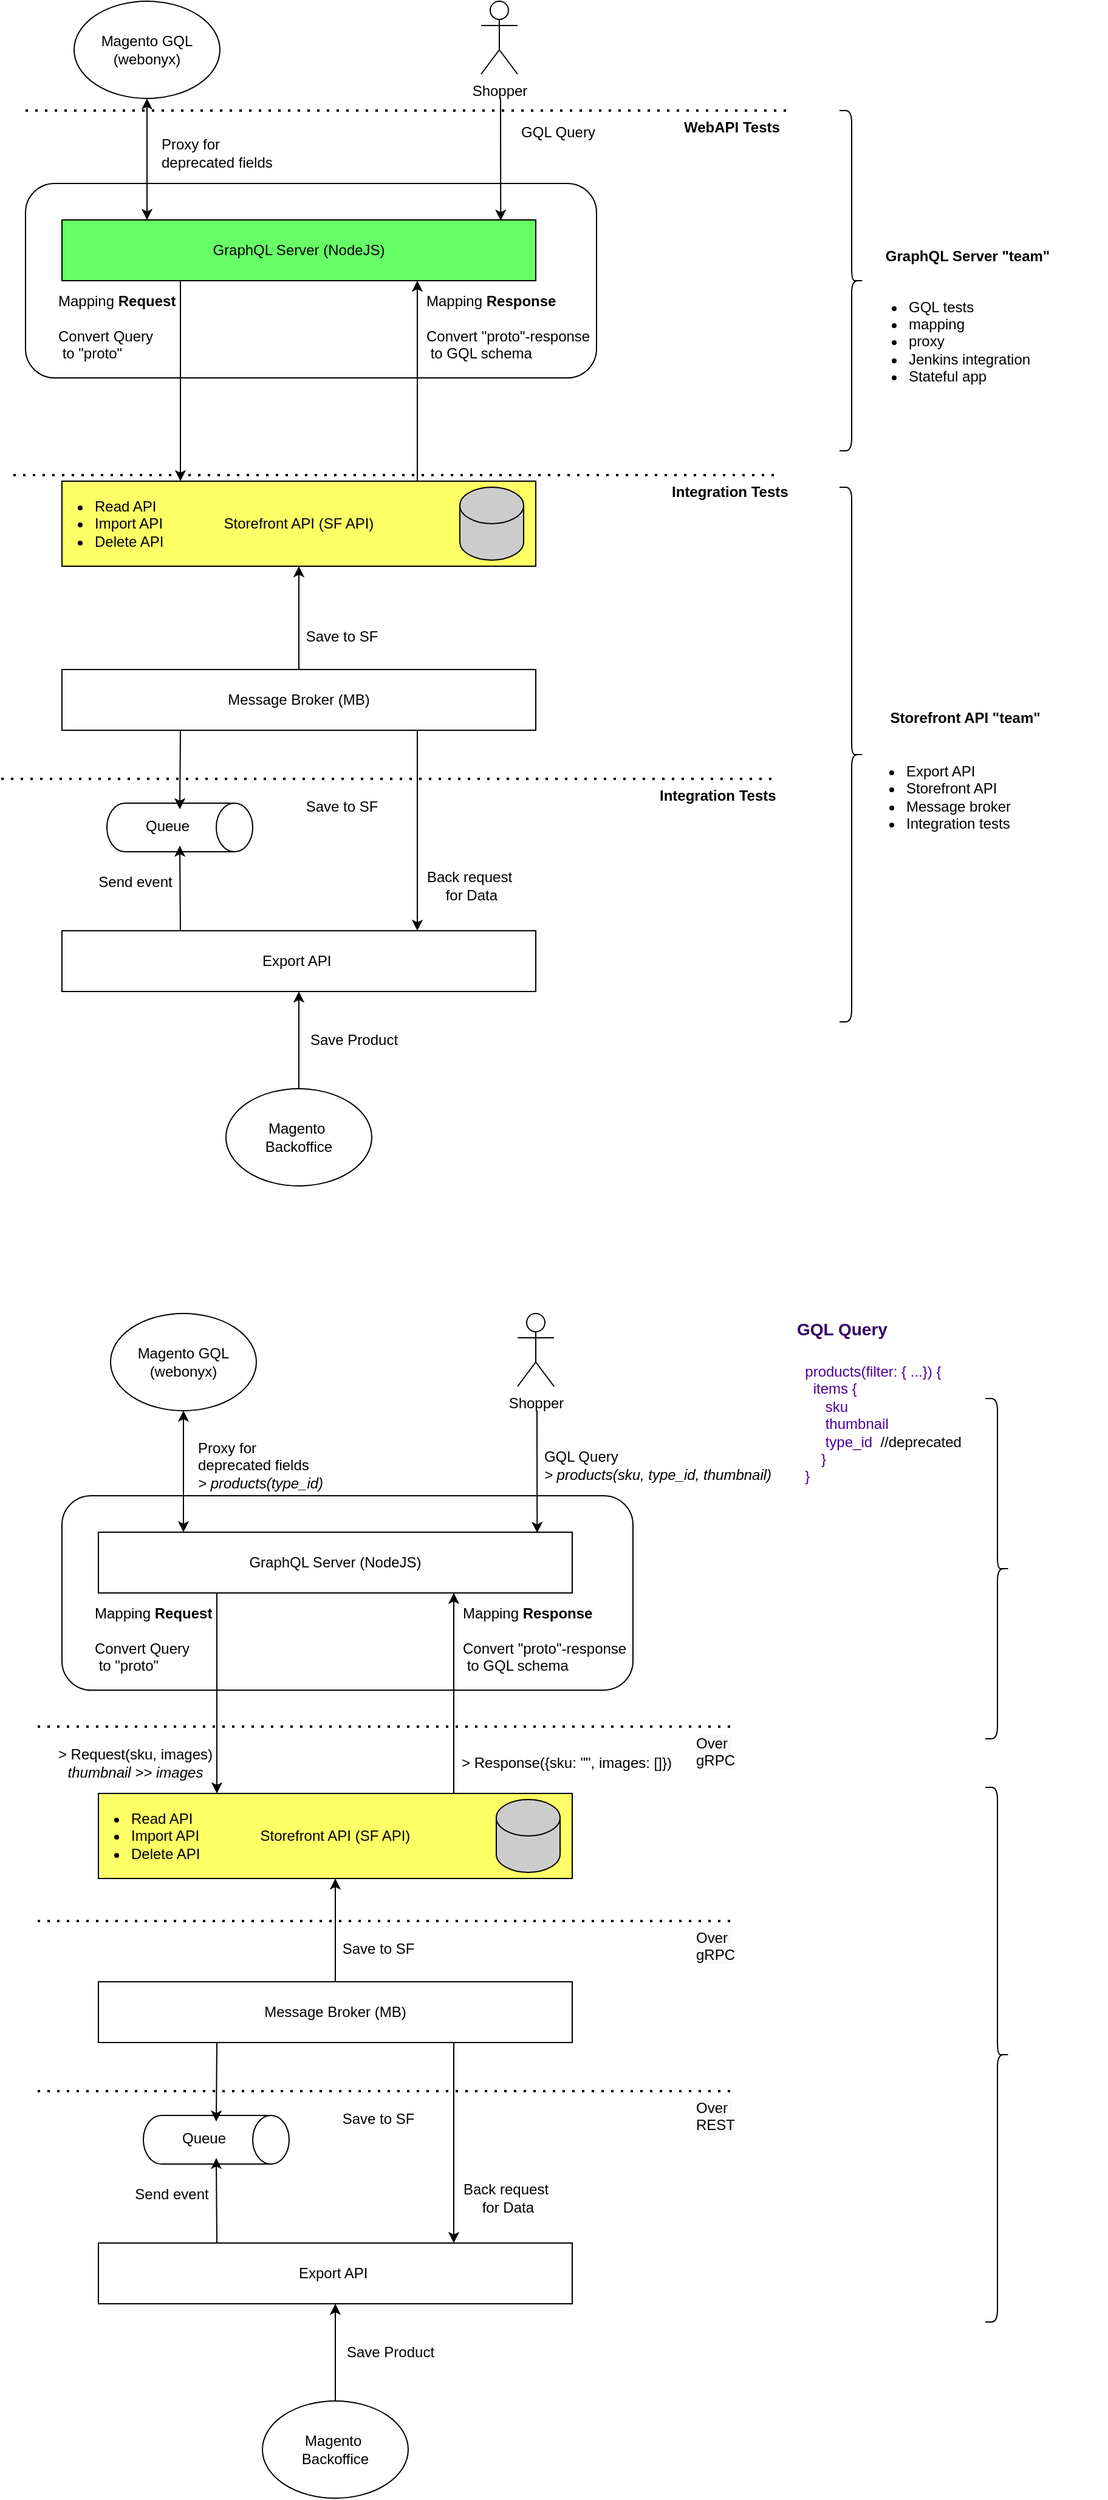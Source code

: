 <mxfile version="13.6.2" type="github">
  <diagram id="z_3OlUZgvgA4r3jRaCpC" name="Page-1">
    <mxGraphModel dx="3702" dy="2530" grid="1" gridSize="10" guides="1" tooltips="1" connect="1" arrows="1" fold="1" page="1" pageScale="1" pageWidth="850" pageHeight="1100" math="0" shadow="0">
      <root>
        <mxCell id="0" />
        <mxCell id="1" parent="0" />
        <mxCell id="u7dwvrxe1WehzBrC3Dti-39" value="" style="rounded=1;whiteSpace=wrap;html=1;" parent="1" vertex="1">
          <mxGeometry x="50" y="160" width="470" height="160" as="geometry" />
        </mxCell>
        <mxCell id="u7dwvrxe1WehzBrC3Dti-1" value="Export API&amp;nbsp;" style="rounded=0;whiteSpace=wrap;html=1;" parent="1" vertex="1">
          <mxGeometry x="80" y="775" width="390" height="50" as="geometry" />
        </mxCell>
        <mxCell id="u7dwvrxe1WehzBrC3Dti-2" value="Message Broker (MB)" style="rounded=0;whiteSpace=wrap;html=1;" parent="1" vertex="1">
          <mxGeometry x="80" y="560" width="390" height="50" as="geometry" />
        </mxCell>
        <mxCell id="u7dwvrxe1WehzBrC3Dti-3" value="Storefront API (SF API)" style="rounded=0;whiteSpace=wrap;html=1;fillColor=#FFFF66;" parent="1" vertex="1">
          <mxGeometry x="80" y="405" width="390" height="70" as="geometry" />
        </mxCell>
        <mxCell id="u7dwvrxe1WehzBrC3Dti-4" value="GraphQL Server (NodeJS)" style="rounded=0;whiteSpace=wrap;html=1;" parent="1" vertex="1">
          <mxGeometry x="80" y="190" width="390" height="50" as="geometry" />
        </mxCell>
        <mxCell id="u7dwvrxe1WehzBrC3Dti-15" value="" style="endArrow=classic;html=1;exitX=0.25;exitY=1;exitDx=0;exitDy=0;entryX=0.25;entryY=0;entryDx=0;entryDy=0;" parent="1" source="u7dwvrxe1WehzBrC3Dti-4" target="u7dwvrxe1WehzBrC3Dti-3" edge="1">
          <mxGeometry width="50" height="50" relative="1" as="geometry">
            <mxPoint x="190" y="370" as="sourcePoint" />
            <mxPoint x="240" y="320" as="targetPoint" />
          </mxGeometry>
        </mxCell>
        <mxCell id="u7dwvrxe1WehzBrC3Dti-16" value="" style="endArrow=classic;html=1;exitX=0.75;exitY=0;exitDx=0;exitDy=0;entryX=0.75;entryY=1;entryDx=0;entryDy=0;" parent="1" source="u7dwvrxe1WehzBrC3Dti-3" target="u7dwvrxe1WehzBrC3Dti-4" edge="1">
          <mxGeometry width="50" height="50" relative="1" as="geometry">
            <mxPoint x="187.5" y="250" as="sourcePoint" />
            <mxPoint x="187.5" y="330" as="targetPoint" />
          </mxGeometry>
        </mxCell>
        <mxCell id="u7dwvrxe1WehzBrC3Dti-17" value="Mapping &lt;b&gt;Request&lt;br&gt;&lt;/b&gt;&lt;br&gt;Convert Query&lt;br&gt;&amp;nbsp;to &quot;proto&quot;&amp;nbsp;" style="text;html=1;align=left;verticalAlign=middle;resizable=0;points=[];autosize=1;" parent="1" vertex="1">
          <mxGeometry x="75" y="248" width="110" height="60" as="geometry" />
        </mxCell>
        <mxCell id="u7dwvrxe1WehzBrC3Dti-18" value="Mapping &lt;b&gt;Response&lt;/b&gt;&lt;br&gt;&lt;br&gt;Convert &quot;proto&quot;-response&lt;br&gt;&amp;nbsp;to GQL schema&amp;nbsp;" style="text;html=1;align=left;verticalAlign=middle;resizable=0;points=[];autosize=1;" parent="1" vertex="1">
          <mxGeometry x="378" y="248" width="150" height="60" as="geometry" />
        </mxCell>
        <mxCell id="u7dwvrxe1WehzBrC3Dti-19" value="Send event" style="text;html=1;align=center;verticalAlign=middle;resizable=0;points=[];autosize=1;" parent="1" vertex="1">
          <mxGeometry x="100" y="725" width="80" height="20" as="geometry" />
        </mxCell>
        <mxCell id="u7dwvrxe1WehzBrC3Dti-20" value="" style="endArrow=classic;html=1;exitX=0.75;exitY=1;exitDx=0;exitDy=0;entryX=0.75;entryY=0;entryDx=0;entryDy=0;" parent="1" source="u7dwvrxe1WehzBrC3Dti-2" target="u7dwvrxe1WehzBrC3Dti-1" edge="1">
          <mxGeometry width="50" height="50" relative="1" as="geometry">
            <mxPoint x="187.5" y="380" as="sourcePoint" />
            <mxPoint x="187.5" y="460" as="targetPoint" />
          </mxGeometry>
        </mxCell>
        <mxCell id="u7dwvrxe1WehzBrC3Dti-21" value="Back request&lt;br&gt;&amp;nbsp;for Data" style="text;html=1;align=center;verticalAlign=middle;resizable=0;points=[];autosize=1;" parent="1" vertex="1">
          <mxGeometry x="370" y="723" width="90" height="30" as="geometry" />
        </mxCell>
        <mxCell id="u7dwvrxe1WehzBrC3Dti-27" value="Shopper" style="shape=umlActor;verticalLabelPosition=bottom;verticalAlign=top;html=1;outlineConnect=0;" parent="1" vertex="1">
          <mxGeometry x="425" y="10" width="30" height="60" as="geometry" />
        </mxCell>
        <mxCell id="u7dwvrxe1WehzBrC3Dti-28" value="" style="endArrow=classic;html=1;entryX=0.926;entryY=0.011;entryDx=0;entryDy=0;entryPerimeter=0;" parent="1" target="u7dwvrxe1WehzBrC3Dti-4" edge="1">
          <mxGeometry width="50" height="50" relative="1" as="geometry">
            <mxPoint x="441" y="90" as="sourcePoint" />
            <mxPoint x="350" y="200" as="targetPoint" />
          </mxGeometry>
        </mxCell>
        <mxCell id="u7dwvrxe1WehzBrC3Dti-29" value="Magento GQL&lt;br&gt;(webonyx)" style="ellipse;whiteSpace=wrap;html=1;" parent="1" vertex="1">
          <mxGeometry x="90" y="10" width="120" height="80" as="geometry" />
        </mxCell>
        <mxCell id="u7dwvrxe1WehzBrC3Dti-30" value="" style="endArrow=classic;startArrow=classic;html=1;entryX=0.5;entryY=1;entryDx=0;entryDy=0;" parent="1" target="u7dwvrxe1WehzBrC3Dti-29" edge="1">
          <mxGeometry width="50" height="50" relative="1" as="geometry">
            <mxPoint x="150" y="190" as="sourcePoint" />
            <mxPoint x="350" y="200" as="targetPoint" />
          </mxGeometry>
        </mxCell>
        <mxCell id="u7dwvrxe1WehzBrC3Dti-31" value="Proxy for&lt;br&gt;deprecated fields &lt;br&gt;&lt;i&gt;&amp;gt; products(type_id)&lt;/i&gt;" style="text;html=1;align=left;verticalAlign=middle;resizable=0;points=[];autosize=1;" parent="1" vertex="1">
          <mxGeometry x="160" y="110" width="120" height="50" as="geometry" />
        </mxCell>
        <mxCell id="u7dwvrxe1WehzBrC3Dti-32" value="&lt;div style=&quot;text-align: left&quot;&gt;&lt;span&gt;GQL Query&lt;/span&gt;&lt;/div&gt;&lt;div style=&quot;text-align: left&quot;&gt;&lt;span&gt;&lt;i&gt;&amp;gt; products(sku, type_id, thumbnail)&lt;/i&gt;&lt;/span&gt;&lt;/div&gt;" style="text;html=1;align=center;verticalAlign=middle;resizable=0;points=[];autosize=1;" parent="1" vertex="1">
          <mxGeometry x="440" y="120" width="200" height="30" as="geometry" />
        </mxCell>
        <mxCell id="u7dwvrxe1WehzBrC3Dti-34" value="&lt;h1&gt;&lt;font style=&quot;font-size: 14px&quot; color=&quot;#330066&quot;&gt;GQL Query&lt;/font&gt;&lt;/h1&gt;&lt;p&gt;&lt;font color=&quot;#4c0099&quot;&gt;&amp;nbsp; products(filter: { ...}) {&lt;br&gt;&lt;/font&gt;&lt;span style=&quot;color: rgb(76 , 0 , 153)&quot;&gt;&amp;nbsp; &amp;nbsp; items {&lt;br&gt;&lt;/span&gt;&lt;span style=&quot;color: rgb(76 , 0 , 153)&quot;&gt;&amp;nbsp; &amp;nbsp; &amp;nbsp; &amp;nbsp;sku&lt;br&gt;&amp;nbsp; &amp;nbsp; &amp;nbsp; &amp;nbsp;thumbnail&lt;br&gt;&lt;/span&gt;&lt;font color=&quot;#4c0099&quot;&gt;&amp;nbsp; &amp;nbsp; &amp;nbsp; &amp;nbsp;type_id&amp;nbsp;&lt;/font&gt;&lt;span&gt;&amp;nbsp;//deprecated&lt;br&gt;&lt;/span&gt;&lt;span style=&quot;color: rgb(76 , 0 , 153)&quot;&gt;&amp;nbsp; &amp;nbsp; &amp;nbsp; }&lt;br&gt;&amp;nbsp; }&amp;nbsp;&lt;/span&gt;&lt;/p&gt;" style="text;html=1;strokeColor=none;fillColor=none;spacing=5;spacingTop=-20;whiteSpace=wrap;overflow=hidden;rounded=0;" parent="1" vertex="1">
          <mxGeometry x="650" width="260" height="230" as="geometry" />
        </mxCell>
        <mxCell id="u7dwvrxe1WehzBrC3Dti-44" value="Magento&amp;nbsp;&lt;br&gt;Backoffice" style="ellipse;whiteSpace=wrap;html=1;" parent="1" vertex="1">
          <mxGeometry x="215" y="905" width="120" height="80" as="geometry" />
        </mxCell>
        <mxCell id="u7dwvrxe1WehzBrC3Dti-47" value="" style="group" parent="1" vertex="1" connectable="0">
          <mxGeometry x="275" y="855" width="90" height="20" as="geometry" />
        </mxCell>
        <mxCell id="u7dwvrxe1WehzBrC3Dti-45" value="" style="endArrow=classic;html=1;entryX=0.5;entryY=1;entryDx=0;entryDy=0;exitX=0.5;exitY=0;exitDx=0;exitDy=0;" parent="u7dwvrxe1WehzBrC3Dti-47" source="u7dwvrxe1WehzBrC3Dti-44" target="u7dwvrxe1WehzBrC3Dti-1" edge="1">
          <mxGeometry width="50" height="50" relative="1" as="geometry">
            <mxPoint x="-45" y="30" as="sourcePoint" />
            <mxPoint x="5" y="-20" as="targetPoint" />
          </mxGeometry>
        </mxCell>
        <mxCell id="u7dwvrxe1WehzBrC3Dti-46" value="Save Product" style="text;html=1;align=center;verticalAlign=middle;resizable=0;points=[];autosize=1;" parent="u7dwvrxe1WehzBrC3Dti-47" vertex="1">
          <mxGeometry width="90" height="20" as="geometry" />
        </mxCell>
        <mxCell id="u7dwvrxe1WehzBrC3Dti-48" value="" style="shape=cylinder2;whiteSpace=wrap;html=1;boundedLbl=1;backgroundOutline=1;size=15;fillColor=#CCCCCC;" parent="1" vertex="1">
          <mxGeometry x="407.5" y="410" width="52.5" height="60" as="geometry" />
        </mxCell>
        <mxCell id="u7dwvrxe1WehzBrC3Dti-12" style="edgeStyle=orthogonalEdgeStyle;rounded=0;orthogonalLoop=1;jettySize=auto;html=1;exitX=0.5;exitY=0;exitDx=0;exitDy=0;entryX=0.5;entryY=1;entryDx=0;entryDy=0;" parent="1" source="u7dwvrxe1WehzBrC3Dti-2" target="u7dwvrxe1WehzBrC3Dti-3" edge="1">
          <mxGeometry relative="1" as="geometry">
            <mxPoint x="269.787" y="509.851" as="sourcePoint" />
            <mxPoint x="270" y="480" as="targetPoint" />
          </mxGeometry>
        </mxCell>
        <mxCell id="u7dwvrxe1WehzBrC3Dti-54" value="" style="group" parent="1" vertex="1" connectable="0">
          <mxGeometry x="30" y="350.0" width="600" height="40.0" as="geometry" />
        </mxCell>
        <mxCell id="u7dwvrxe1WehzBrC3Dti-51" value="&lt;span style=&quot;color: rgb(0 , 0 , 0) ; font-family: &amp;#34;helvetica&amp;#34; ; font-size: 12px ; font-style: normal ; font-weight: 400 ; letter-spacing: normal ; text-align: left ; text-indent: 0px ; text-transform: none ; word-spacing: 0px ; background-color: rgb(248 , 249 , 250) ; display: inline ; float: none&quot;&gt;Over&amp;nbsp;&lt;/span&gt;&lt;br style=&quot;color: rgb(0 , 0 , 0) ; font-family: &amp;#34;helvetica&amp;#34; ; font-size: 12px ; font-style: normal ; font-weight: 400 ; letter-spacing: normal ; text-align: left ; text-indent: 0px ; text-transform: none ; word-spacing: 0px&quot;&gt;&lt;span style=&quot;color: rgb(0 , 0 , 0) ; font-family: &amp;#34;helvetica&amp;#34; ; font-size: 12px ; font-style: normal ; font-weight: 400 ; letter-spacing: normal ; text-align: left ; text-indent: 0px ; text-transform: none ; word-spacing: 0px ; background-color: rgb(248 , 249 , 250) ; display: inline ; float: none&quot;&gt;gRPC&lt;/span&gt;" style="text;whiteSpace=wrap;html=1;" parent="u7dwvrxe1WehzBrC3Dti-54" vertex="1">
          <mxGeometry x="540" y="1.137e-13" width="60" height="40" as="geometry" />
        </mxCell>
        <mxCell id="u7dwvrxe1WehzBrC3Dti-52" value="" style="endArrow=none;dashed=1;html=1;dashPattern=1 3;strokeWidth=2;entryX=0.5;entryY=0;entryDx=0;entryDy=0;" parent="u7dwvrxe1WehzBrC3Dti-54" target="u7dwvrxe1WehzBrC3Dti-51" edge="1">
          <mxGeometry width="50" height="50" relative="1" as="geometry">
            <mxPoint as="sourcePoint" />
            <mxPoint x="560" y="-10.0" as="targetPoint" />
          </mxGeometry>
        </mxCell>
        <mxCell id="u7dwvrxe1WehzBrC3Dti-63" value="&amp;gt; Request(sku, images)&lt;br&gt;&lt;i style=&quot;text-align: left&quot;&gt;thumbnail &amp;gt;&amp;gt; images&lt;/i&gt;" style="text;html=1;align=center;verticalAlign=middle;resizable=0;points=[];autosize=1;" parent="u7dwvrxe1WehzBrC3Dti-54" vertex="1">
          <mxGeometry x="10" y="15.0" width="140" height="30" as="geometry" />
        </mxCell>
        <mxCell id="u7dwvrxe1WehzBrC3Dti-64" value="&amp;gt; Response({sku: &quot;&quot;, images: []})&lt;br&gt;" style="text;html=1;align=center;verticalAlign=middle;resizable=0;points=[];autosize=1;" parent="u7dwvrxe1WehzBrC3Dti-54" vertex="1">
          <mxGeometry x="340" y="20.0" width="190" height="20" as="geometry" />
        </mxCell>
        <mxCell id="u7dwvrxe1WehzBrC3Dti-55" value="" style="group" parent="1" vertex="1" connectable="0">
          <mxGeometry x="30" y="510.0" width="600" height="40.0" as="geometry" />
        </mxCell>
        <mxCell id="u7dwvrxe1WehzBrC3Dti-56" value="&lt;span style=&quot;color: rgb(0 , 0 , 0) ; font-family: &amp;#34;helvetica&amp;#34; ; font-size: 12px ; font-style: normal ; font-weight: 400 ; letter-spacing: normal ; text-align: left ; text-indent: 0px ; text-transform: none ; word-spacing: 0px ; background-color: rgb(248 , 249 , 250) ; display: inline ; float: none&quot;&gt;Over&amp;nbsp;&lt;/span&gt;&lt;br style=&quot;color: rgb(0 , 0 , 0) ; font-family: &amp;#34;helvetica&amp;#34; ; font-size: 12px ; font-style: normal ; font-weight: 400 ; letter-spacing: normal ; text-align: left ; text-indent: 0px ; text-transform: none ; word-spacing: 0px&quot;&gt;&lt;span style=&quot;color: rgb(0 , 0 , 0) ; font-family: &amp;#34;helvetica&amp;#34; ; font-size: 12px ; font-style: normal ; font-weight: 400 ; letter-spacing: normal ; text-align: left ; text-indent: 0px ; text-transform: none ; word-spacing: 0px ; background-color: rgb(248 , 249 , 250) ; display: inline ; float: none&quot;&gt;gRPC&lt;/span&gt;" style="text;whiteSpace=wrap;html=1;" parent="u7dwvrxe1WehzBrC3Dti-55" vertex="1">
          <mxGeometry x="540" width="60" height="40" as="geometry" />
        </mxCell>
        <mxCell id="u7dwvrxe1WehzBrC3Dti-57" value="" style="endArrow=none;dashed=1;html=1;dashPattern=1 3;strokeWidth=2;entryX=0.5;entryY=0;entryDx=0;entryDy=0;" parent="u7dwvrxe1WehzBrC3Dti-55" target="u7dwvrxe1WehzBrC3Dti-56" edge="1">
          <mxGeometry width="50" height="50" relative="1" as="geometry">
            <mxPoint as="sourcePoint" />
            <mxPoint x="560" y="-10.0" as="targetPoint" />
          </mxGeometry>
        </mxCell>
        <mxCell id="u7dwvrxe1WehzBrC3Dti-42" value="" style="group" parent="u7dwvrxe1WehzBrC3Dti-55" vertex="1" connectable="0">
          <mxGeometry x="240" y="-20.0" width="80" height="52.612" as="geometry" />
        </mxCell>
        <mxCell id="u7dwvrxe1WehzBrC3Dti-22" value="Save to SF&lt;br&gt;" style="text;html=1;align=center;verticalAlign=middle;resizable=0;points=[];autosize=1;" parent="u7dwvrxe1WehzBrC3Dti-42" vertex="1">
          <mxGeometry x="5.333" y="32.612" width="70" height="20" as="geometry" />
        </mxCell>
        <mxCell id="u7dwvrxe1WehzBrC3Dti-58" value="" style="group" parent="1" vertex="1" connectable="0">
          <mxGeometry x="30" y="650.0" width="600" height="40.0" as="geometry" />
        </mxCell>
        <mxCell id="u7dwvrxe1WehzBrC3Dti-59" value="&lt;span style=&quot;color: rgb(0 , 0 , 0) ; font-family: &amp;#34;helvetica&amp;#34; ; font-size: 12px ; font-style: normal ; font-weight: 400 ; letter-spacing: normal ; text-align: left ; text-indent: 0px ; text-transform: none ; word-spacing: 0px ; background-color: rgb(248 , 249 , 250) ; display: inline ; float: none&quot;&gt;Over&amp;nbsp;&lt;/span&gt;&lt;br style=&quot;color: rgb(0 , 0 , 0) ; font-family: &amp;#34;helvetica&amp;#34; ; font-size: 12px ; font-style: normal ; font-weight: 400 ; letter-spacing: normal ; text-align: left ; text-indent: 0px ; text-transform: none ; word-spacing: 0px&quot;&gt;&lt;span style=&quot;color: rgb(0 , 0 , 0) ; font-family: &amp;#34;helvetica&amp;#34; ; font-size: 12px ; font-style: normal ; font-weight: 400 ; letter-spacing: normal ; text-align: left ; text-indent: 0px ; text-transform: none ; word-spacing: 0px ; background-color: rgb(248 , 249 , 250) ; display: inline ; float: none&quot;&gt;REST&lt;/span&gt;" style="text;whiteSpace=wrap;html=1;" parent="u7dwvrxe1WehzBrC3Dti-58" vertex="1">
          <mxGeometry x="540" width="60" height="40" as="geometry" />
        </mxCell>
        <mxCell id="u7dwvrxe1WehzBrC3Dti-60" value="" style="endArrow=none;dashed=1;html=1;dashPattern=1 3;strokeWidth=2;entryX=0.5;entryY=0;entryDx=0;entryDy=0;" parent="u7dwvrxe1WehzBrC3Dti-58" target="u7dwvrxe1WehzBrC3Dti-59" edge="1">
          <mxGeometry width="50" height="50" relative="1" as="geometry">
            <mxPoint as="sourcePoint" />
            <mxPoint x="560" y="-10.0" as="targetPoint" />
          </mxGeometry>
        </mxCell>
        <mxCell id="u7dwvrxe1WehzBrC3Dti-61" value="" style="group" parent="u7dwvrxe1WehzBrC3Dti-58" vertex="1" connectable="0">
          <mxGeometry x="240" y="-20.0" width="80" height="52.612" as="geometry" />
        </mxCell>
        <mxCell id="u7dwvrxe1WehzBrC3Dti-62" value="Save to SF&lt;br&gt;" style="text;html=1;align=center;verticalAlign=middle;resizable=0;points=[];autosize=1;" parent="u7dwvrxe1WehzBrC3Dti-61" vertex="1">
          <mxGeometry x="5.333" y="32.612" width="70" height="20" as="geometry" />
        </mxCell>
        <mxCell id="u7dwvrxe1WehzBrC3Dti-65" value="&lt;ul&gt;&lt;li&gt;Read API&amp;nbsp;&lt;/li&gt;&lt;li&gt;Import API&lt;/li&gt;&lt;li&gt;Delete API&lt;/li&gt;&lt;/ul&gt;" style="text;strokeColor=none;fillColor=none;html=1;whiteSpace=wrap;verticalAlign=middle;overflow=hidden;" parent="1" vertex="1">
          <mxGeometry x="65" y="400" width="105" height="80" as="geometry" />
        </mxCell>
        <mxCell id="u7dwvrxe1WehzBrC3Dti-68" value="" style="group" parent="1" vertex="1" connectable="0">
          <mxGeometry x="117" y="670" width="120" height="40" as="geometry" />
        </mxCell>
        <mxCell id="u7dwvrxe1WehzBrC3Dti-66" value="" style="shape=cylinder2;whiteSpace=wrap;html=1;boundedLbl=1;backgroundOutline=1;size=15;fillColor=#FFFFFF;rotation=90;" parent="u7dwvrxe1WehzBrC3Dti-68" vertex="1">
          <mxGeometry x="40" y="-40" width="40" height="120" as="geometry" />
        </mxCell>
        <mxCell id="u7dwvrxe1WehzBrC3Dti-67" value="&lt;meta charset=&quot;utf-8&quot;&gt;&lt;span style=&quot;color: rgb(0, 0, 0); font-family: helvetica; font-size: 12px; font-style: normal; font-weight: 400; letter-spacing: normal; text-align: center; text-indent: 0px; text-transform: none; word-spacing: 0px; background-color: rgb(255, 255, 255); display: inline; float: none;&quot;&gt;Queue&lt;/span&gt;" style="text;whiteSpace=wrap;html=1;" parent="u7dwvrxe1WehzBrC3Dti-68" vertex="1">
          <mxGeometry x="30" y="5" width="60" height="30" as="geometry" />
        </mxCell>
        <mxCell id="u7dwvrxe1WehzBrC3Dti-69" value="" style="endArrow=classic;html=1;entryX=0.5;entryY=1;entryDx=0;entryDy=0;exitX=0.25;exitY=0;exitDx=0;exitDy=0;" parent="1" source="u7dwvrxe1WehzBrC3Dti-1" target="u7dwvrxe1WehzBrC3Dti-67" edge="1">
          <mxGeometry width="50" height="50" relative="1" as="geometry">
            <mxPoint x="230" y="740" as="sourcePoint" />
            <mxPoint x="280" y="690" as="targetPoint" />
          </mxGeometry>
        </mxCell>
        <mxCell id="u7dwvrxe1WehzBrC3Dti-70" value="" style="endArrow=classic;html=1;entryX=0.5;entryY=0;entryDx=0;entryDy=0;exitX=0.25;exitY=1;exitDx=0;exitDy=0;" parent="1" source="u7dwvrxe1WehzBrC3Dti-2" target="u7dwvrxe1WehzBrC3Dti-67" edge="1">
          <mxGeometry width="50" height="50" relative="1" as="geometry">
            <mxPoint x="187.5" y="785" as="sourcePoint" />
            <mxPoint x="187" y="715" as="targetPoint" />
          </mxGeometry>
        </mxCell>
        <mxCell id="u7dwvrxe1WehzBrC3Dti-71" value="" style="shape=curlyBracket;whiteSpace=wrap;html=1;rounded=1;fillColor=#FFFFFF;direction=west;" parent="1" vertex="1">
          <mxGeometry x="810" y="80" width="20" height="280" as="geometry" />
        </mxCell>
        <mxCell id="u7dwvrxe1WehzBrC3Dti-72" value="" style="shape=curlyBracket;whiteSpace=wrap;html=1;rounded=1;fillColor=#FFFFFF;direction=west;" parent="1" vertex="1">
          <mxGeometry x="810" y="400" width="20" height="440" as="geometry" />
        </mxCell>
        <mxCell id="OfhyGZPmbudF-7aOh3mg-1" value="" style="rounded=1;whiteSpace=wrap;html=1;" vertex="1" parent="1">
          <mxGeometry x="20" y="-920" width="470" height="160" as="geometry" />
        </mxCell>
        <mxCell id="OfhyGZPmbudF-7aOh3mg-2" value="Export API&amp;nbsp;" style="rounded=0;whiteSpace=wrap;html=1;" vertex="1" parent="1">
          <mxGeometry x="50" y="-305" width="390" height="50" as="geometry" />
        </mxCell>
        <mxCell id="OfhyGZPmbudF-7aOh3mg-3" value="Message Broker (MB)" style="rounded=0;whiteSpace=wrap;html=1;" vertex="1" parent="1">
          <mxGeometry x="50" y="-520" width="390" height="50" as="geometry" />
        </mxCell>
        <mxCell id="OfhyGZPmbudF-7aOh3mg-4" value="Storefront API (SF API)" style="rounded=0;whiteSpace=wrap;html=1;fillColor=#FFFF66;" vertex="1" parent="1">
          <mxGeometry x="50" y="-675" width="390" height="70" as="geometry" />
        </mxCell>
        <mxCell id="OfhyGZPmbudF-7aOh3mg-5" value="GraphQL Server (NodeJS)" style="rounded=0;whiteSpace=wrap;html=1;fillColor=#66FF66;" vertex="1" parent="1">
          <mxGeometry x="50" y="-890" width="390" height="50" as="geometry" />
        </mxCell>
        <mxCell id="OfhyGZPmbudF-7aOh3mg-6" value="" style="endArrow=classic;html=1;exitX=0.25;exitY=1;exitDx=0;exitDy=0;entryX=0.25;entryY=0;entryDx=0;entryDy=0;" edge="1" parent="1" source="OfhyGZPmbudF-7aOh3mg-5" target="OfhyGZPmbudF-7aOh3mg-4">
          <mxGeometry width="50" height="50" relative="1" as="geometry">
            <mxPoint x="160" y="-710" as="sourcePoint" />
            <mxPoint x="210" y="-760" as="targetPoint" />
          </mxGeometry>
        </mxCell>
        <mxCell id="OfhyGZPmbudF-7aOh3mg-7" value="" style="endArrow=classic;html=1;exitX=0.75;exitY=0;exitDx=0;exitDy=0;entryX=0.75;entryY=1;entryDx=0;entryDy=0;" edge="1" parent="1" source="OfhyGZPmbudF-7aOh3mg-4" target="OfhyGZPmbudF-7aOh3mg-5">
          <mxGeometry width="50" height="50" relative="1" as="geometry">
            <mxPoint x="157.5" y="-830" as="sourcePoint" />
            <mxPoint x="157.5" y="-750" as="targetPoint" />
          </mxGeometry>
        </mxCell>
        <mxCell id="OfhyGZPmbudF-7aOh3mg-8" value="Mapping &lt;b&gt;Request&lt;br&gt;&lt;/b&gt;&lt;br&gt;Convert Query&lt;br&gt;&amp;nbsp;to &quot;proto&quot;&amp;nbsp;" style="text;html=1;align=left;verticalAlign=middle;resizable=0;points=[];autosize=1;" vertex="1" parent="1">
          <mxGeometry x="45" y="-832" width="110" height="60" as="geometry" />
        </mxCell>
        <mxCell id="OfhyGZPmbudF-7aOh3mg-9" value="Mapping &lt;b&gt;Response&lt;/b&gt;&lt;br&gt;&lt;br&gt;Convert &quot;proto&quot;-response&lt;br&gt;&amp;nbsp;to GQL schema&amp;nbsp;" style="text;html=1;align=left;verticalAlign=middle;resizable=0;points=[];autosize=1;" vertex="1" parent="1">
          <mxGeometry x="348" y="-832" width="150" height="60" as="geometry" />
        </mxCell>
        <mxCell id="OfhyGZPmbudF-7aOh3mg-10" value="Send event" style="text;html=1;align=center;verticalAlign=middle;resizable=0;points=[];autosize=1;" vertex="1" parent="1">
          <mxGeometry x="70" y="-355" width="80" height="20" as="geometry" />
        </mxCell>
        <mxCell id="OfhyGZPmbudF-7aOh3mg-11" value="" style="endArrow=classic;html=1;exitX=0.75;exitY=1;exitDx=0;exitDy=0;entryX=0.75;entryY=0;entryDx=0;entryDy=0;" edge="1" parent="1" source="OfhyGZPmbudF-7aOh3mg-3" target="OfhyGZPmbudF-7aOh3mg-2">
          <mxGeometry width="50" height="50" relative="1" as="geometry">
            <mxPoint x="157.5" y="-700" as="sourcePoint" />
            <mxPoint x="157.5" y="-620" as="targetPoint" />
          </mxGeometry>
        </mxCell>
        <mxCell id="OfhyGZPmbudF-7aOh3mg-12" value="Back request&lt;br&gt;&amp;nbsp;for Data" style="text;html=1;align=center;verticalAlign=middle;resizable=0;points=[];autosize=1;" vertex="1" parent="1">
          <mxGeometry x="340" y="-357" width="90" height="30" as="geometry" />
        </mxCell>
        <mxCell id="OfhyGZPmbudF-7aOh3mg-13" value="Shopper" style="shape=umlActor;verticalLabelPosition=bottom;verticalAlign=top;html=1;outlineConnect=0;" vertex="1" parent="1">
          <mxGeometry x="395" y="-1070" width="30" height="60" as="geometry" />
        </mxCell>
        <mxCell id="OfhyGZPmbudF-7aOh3mg-14" value="" style="endArrow=classic;html=1;entryX=0.926;entryY=0.011;entryDx=0;entryDy=0;entryPerimeter=0;" edge="1" parent="1" target="OfhyGZPmbudF-7aOh3mg-5">
          <mxGeometry width="50" height="50" relative="1" as="geometry">
            <mxPoint x="411" y="-990" as="sourcePoint" />
            <mxPoint x="320" y="-880" as="targetPoint" />
          </mxGeometry>
        </mxCell>
        <mxCell id="OfhyGZPmbudF-7aOh3mg-15" value="Magento GQL&lt;br&gt;(webonyx)" style="ellipse;whiteSpace=wrap;html=1;" vertex="1" parent="1">
          <mxGeometry x="60" y="-1070" width="120" height="80" as="geometry" />
        </mxCell>
        <mxCell id="OfhyGZPmbudF-7aOh3mg-16" value="" style="endArrow=classic;startArrow=classic;html=1;entryX=0.5;entryY=1;entryDx=0;entryDy=0;" edge="1" parent="1" target="OfhyGZPmbudF-7aOh3mg-15">
          <mxGeometry width="50" height="50" relative="1" as="geometry">
            <mxPoint x="120" y="-890" as="sourcePoint" />
            <mxPoint x="320" y="-880" as="targetPoint" />
          </mxGeometry>
        </mxCell>
        <mxCell id="OfhyGZPmbudF-7aOh3mg-17" value="Proxy for&lt;br&gt;deprecated fields &lt;br&gt;" style="text;html=1;align=left;verticalAlign=middle;resizable=0;points=[];autosize=1;" vertex="1" parent="1">
          <mxGeometry x="130" y="-960" width="110" height="30" as="geometry" />
        </mxCell>
        <mxCell id="OfhyGZPmbudF-7aOh3mg-18" value="&lt;div style=&quot;text-align: left&quot;&gt;&lt;span&gt;GQL Query&lt;/span&gt;&lt;/div&gt;&lt;div style=&quot;text-align: left&quot;&gt;&lt;br&gt;&lt;/div&gt;" style="text;html=1;align=center;verticalAlign=middle;resizable=0;points=[];autosize=1;" vertex="1" parent="1">
          <mxGeometry x="418" y="-970" width="80" height="30" as="geometry" />
        </mxCell>
        <mxCell id="OfhyGZPmbudF-7aOh3mg-20" value="Magento&amp;nbsp;&lt;br&gt;Backoffice" style="ellipse;whiteSpace=wrap;html=1;" vertex="1" parent="1">
          <mxGeometry x="185" y="-175" width="120" height="80" as="geometry" />
        </mxCell>
        <mxCell id="OfhyGZPmbudF-7aOh3mg-21" value="" style="group" vertex="1" connectable="0" parent="1">
          <mxGeometry x="245" y="-225" width="90" height="20" as="geometry" />
        </mxCell>
        <mxCell id="OfhyGZPmbudF-7aOh3mg-22" value="" style="endArrow=classic;html=1;entryX=0.5;entryY=1;entryDx=0;entryDy=0;exitX=0.5;exitY=0;exitDx=0;exitDy=0;" edge="1" parent="OfhyGZPmbudF-7aOh3mg-21" source="OfhyGZPmbudF-7aOh3mg-20" target="OfhyGZPmbudF-7aOh3mg-2">
          <mxGeometry width="50" height="50" relative="1" as="geometry">
            <mxPoint x="-45" y="30" as="sourcePoint" />
            <mxPoint x="5" y="-20" as="targetPoint" />
          </mxGeometry>
        </mxCell>
        <mxCell id="OfhyGZPmbudF-7aOh3mg-23" value="Save Product" style="text;html=1;align=center;verticalAlign=middle;resizable=0;points=[];autosize=1;" vertex="1" parent="OfhyGZPmbudF-7aOh3mg-21">
          <mxGeometry width="90" height="20" as="geometry" />
        </mxCell>
        <mxCell id="OfhyGZPmbudF-7aOh3mg-24" value="" style="shape=cylinder2;whiteSpace=wrap;html=1;boundedLbl=1;backgroundOutline=1;size=15;fillColor=#CCCCCC;" vertex="1" parent="1">
          <mxGeometry x="377.5" y="-670" width="52.5" height="60" as="geometry" />
        </mxCell>
        <mxCell id="OfhyGZPmbudF-7aOh3mg-25" style="edgeStyle=orthogonalEdgeStyle;rounded=0;orthogonalLoop=1;jettySize=auto;html=1;exitX=0.5;exitY=0;exitDx=0;exitDy=0;entryX=0.5;entryY=1;entryDx=0;entryDy=0;" edge="1" parent="1" source="OfhyGZPmbudF-7aOh3mg-3" target="OfhyGZPmbudF-7aOh3mg-4">
          <mxGeometry relative="1" as="geometry">
            <mxPoint x="239.787" y="-570.149" as="sourcePoint" />
            <mxPoint x="240" y="-600" as="targetPoint" />
          </mxGeometry>
        </mxCell>
        <mxCell id="OfhyGZPmbudF-7aOh3mg-31" value="" style="group" vertex="1" connectable="0" parent="1">
          <mxGeometry y="-570.0" width="600" height="40.0" as="geometry" />
        </mxCell>
        <mxCell id="OfhyGZPmbudF-7aOh3mg-34" value="" style="group" vertex="1" connectable="0" parent="OfhyGZPmbudF-7aOh3mg-31">
          <mxGeometry x="240" y="-20.0" width="80" height="52.612" as="geometry" />
        </mxCell>
        <mxCell id="OfhyGZPmbudF-7aOh3mg-35" value="Save to SF&lt;br&gt;" style="text;html=1;align=center;verticalAlign=middle;resizable=0;points=[];autosize=1;" vertex="1" parent="OfhyGZPmbudF-7aOh3mg-34">
          <mxGeometry x="5.333" y="32.612" width="70" height="20" as="geometry" />
        </mxCell>
        <mxCell id="OfhyGZPmbudF-7aOh3mg-36" value="" style="group" vertex="1" connectable="0" parent="1">
          <mxGeometry y="-430.0" width="640" height="40.0" as="geometry" />
        </mxCell>
        <mxCell id="OfhyGZPmbudF-7aOh3mg-37" value="&lt;font face=&quot;helvetica&quot;&gt;&lt;b&gt;Integration Tests&lt;/b&gt;&lt;/font&gt;" style="text;whiteSpace=wrap;html=1;" vertex="1" parent="OfhyGZPmbudF-7aOh3mg-36">
          <mxGeometry x="540" width="100" height="40" as="geometry" />
        </mxCell>
        <mxCell id="OfhyGZPmbudF-7aOh3mg-38" value="" style="endArrow=none;dashed=1;html=1;dashPattern=1 3;strokeWidth=2;entryX=1;entryY=0;entryDx=0;entryDy=0;" edge="1" parent="OfhyGZPmbudF-7aOh3mg-36" target="OfhyGZPmbudF-7aOh3mg-37">
          <mxGeometry width="50" height="50" relative="1" as="geometry">
            <mxPoint as="sourcePoint" />
            <mxPoint x="560" y="-10.0" as="targetPoint" />
          </mxGeometry>
        </mxCell>
        <mxCell id="OfhyGZPmbudF-7aOh3mg-39" value="" style="group" vertex="1" connectable="0" parent="OfhyGZPmbudF-7aOh3mg-36">
          <mxGeometry x="240" y="-20.0" width="80" height="52.612" as="geometry" />
        </mxCell>
        <mxCell id="OfhyGZPmbudF-7aOh3mg-40" value="Save to SF&lt;br&gt;" style="text;html=1;align=center;verticalAlign=middle;resizable=0;points=[];autosize=1;" vertex="1" parent="OfhyGZPmbudF-7aOh3mg-39">
          <mxGeometry x="5.333" y="32.612" width="70" height="20" as="geometry" />
        </mxCell>
        <mxCell id="OfhyGZPmbudF-7aOh3mg-41" value="&lt;ul&gt;&lt;li&gt;Read API&amp;nbsp;&lt;/li&gt;&lt;li&gt;Import API&lt;/li&gt;&lt;li&gt;Delete API&lt;/li&gt;&lt;/ul&gt;" style="text;strokeColor=none;fillColor=none;html=1;whiteSpace=wrap;verticalAlign=middle;overflow=hidden;" vertex="1" parent="1">
          <mxGeometry x="35" y="-680" width="105" height="80" as="geometry" />
        </mxCell>
        <mxCell id="OfhyGZPmbudF-7aOh3mg-42" value="" style="group" vertex="1" connectable="0" parent="1">
          <mxGeometry x="87" y="-410" width="120" height="40" as="geometry" />
        </mxCell>
        <mxCell id="OfhyGZPmbudF-7aOh3mg-43" value="" style="shape=cylinder2;whiteSpace=wrap;html=1;boundedLbl=1;backgroundOutline=1;size=15;fillColor=#FFFFFF;rotation=90;" vertex="1" parent="OfhyGZPmbudF-7aOh3mg-42">
          <mxGeometry x="40" y="-40" width="40" height="120" as="geometry" />
        </mxCell>
        <mxCell id="OfhyGZPmbudF-7aOh3mg-44" value="&lt;meta charset=&quot;utf-8&quot;&gt;&lt;span style=&quot;color: rgb(0, 0, 0); font-family: helvetica; font-size: 12px; font-style: normal; font-weight: 400; letter-spacing: normal; text-align: center; text-indent: 0px; text-transform: none; word-spacing: 0px; background-color: rgb(255, 255, 255); display: inline; float: none;&quot;&gt;Queue&lt;/span&gt;" style="text;whiteSpace=wrap;html=1;" vertex="1" parent="OfhyGZPmbudF-7aOh3mg-42">
          <mxGeometry x="30" y="5" width="60" height="30" as="geometry" />
        </mxCell>
        <mxCell id="OfhyGZPmbudF-7aOh3mg-45" value="" style="endArrow=classic;html=1;entryX=0.5;entryY=1;entryDx=0;entryDy=0;exitX=0.25;exitY=0;exitDx=0;exitDy=0;" edge="1" parent="1" source="OfhyGZPmbudF-7aOh3mg-2" target="OfhyGZPmbudF-7aOh3mg-44">
          <mxGeometry width="50" height="50" relative="1" as="geometry">
            <mxPoint x="200" y="-340" as="sourcePoint" />
            <mxPoint x="250" y="-390" as="targetPoint" />
          </mxGeometry>
        </mxCell>
        <mxCell id="OfhyGZPmbudF-7aOh3mg-46" value="" style="endArrow=classic;html=1;entryX=0.5;entryY=0;entryDx=0;entryDy=0;exitX=0.25;exitY=1;exitDx=0;exitDy=0;" edge="1" parent="1" source="OfhyGZPmbudF-7aOh3mg-3" target="OfhyGZPmbudF-7aOh3mg-44">
          <mxGeometry width="50" height="50" relative="1" as="geometry">
            <mxPoint x="157.5" y="-295" as="sourcePoint" />
            <mxPoint x="157" y="-365" as="targetPoint" />
          </mxGeometry>
        </mxCell>
        <mxCell id="OfhyGZPmbudF-7aOh3mg-47" value="" style="shape=curlyBracket;whiteSpace=wrap;html=1;rounded=1;fillColor=#FFFFFF;direction=west;" vertex="1" parent="1">
          <mxGeometry x="690" y="-980" width="20" height="280" as="geometry" />
        </mxCell>
        <mxCell id="OfhyGZPmbudF-7aOh3mg-48" value="" style="shape=curlyBracket;whiteSpace=wrap;html=1;rounded=1;fillColor=#FFFFFF;direction=west;" vertex="1" parent="1">
          <mxGeometry x="690" y="-670" width="20" height="440" as="geometry" />
        </mxCell>
        <mxCell id="OfhyGZPmbudF-7aOh3mg-49" value="&lt;font face=&quot;helvetica&quot;&gt;&lt;b&gt;WebAPI Tests&lt;/b&gt;&lt;/font&gt;" style="text;whiteSpace=wrap;html=1;" vertex="1" parent="1">
          <mxGeometry x="560" y="-980.0" width="120" height="40" as="geometry" />
        </mxCell>
        <mxCell id="OfhyGZPmbudF-7aOh3mg-50" value="" style="endArrow=none;dashed=1;html=1;dashPattern=1 3;strokeWidth=2;entryX=0.75;entryY=0;entryDx=0;entryDy=0;" edge="1" parent="1" target="OfhyGZPmbudF-7aOh3mg-49">
          <mxGeometry width="50" height="50" relative="1" as="geometry">
            <mxPoint x="20" y="-980" as="sourcePoint" />
            <mxPoint x="580" y="-260.0" as="targetPoint" />
          </mxGeometry>
        </mxCell>
        <mxCell id="OfhyGZPmbudF-7aOh3mg-27" value="&lt;span style=&quot;font-family: &amp;#34;helvetica&amp;#34;&quot;&gt;&lt;b&gt;Integration Tests&lt;/b&gt;&lt;/span&gt;" style="text;whiteSpace=wrap;html=1;" vertex="1" parent="1">
          <mxGeometry x="550" y="-680.0" width="120" height="40" as="geometry" />
        </mxCell>
        <mxCell id="OfhyGZPmbudF-7aOh3mg-28" value="" style="endArrow=none;dashed=1;html=1;dashPattern=1 3;strokeWidth=2;entryX=0.75;entryY=0;entryDx=0;entryDy=0;" edge="1" parent="1" target="OfhyGZPmbudF-7aOh3mg-27">
          <mxGeometry width="50" height="50" relative="1" as="geometry">
            <mxPoint x="10" y="-680.0" as="sourcePoint" />
            <mxPoint x="570" y="-690" as="targetPoint" />
          </mxGeometry>
        </mxCell>
        <mxCell id="OfhyGZPmbudF-7aOh3mg-52" value="&lt;b&gt;GraphQL Server &quot;team&quot;&lt;/b&gt;" style="text;html=1;align=center;verticalAlign=middle;resizable=0;points=[];autosize=1;" vertex="1" parent="1">
          <mxGeometry x="720" y="-870" width="150" height="20" as="geometry" />
        </mxCell>
        <mxCell id="OfhyGZPmbudF-7aOh3mg-53" value="&lt;ul&gt;&lt;li&gt;GQL tests&lt;/li&gt;&lt;li&gt;mapping&lt;/li&gt;&lt;li&gt;proxy&lt;/li&gt;&lt;li&gt;Jenkins integration&lt;/li&gt;&lt;li&gt;Stateful app&lt;/li&gt;&lt;/ul&gt;" style="text;strokeColor=none;fillColor=none;html=1;whiteSpace=wrap;verticalAlign=middle;overflow=hidden;" vertex="1" parent="1">
          <mxGeometry x="705" y="-840" width="185" height="90" as="geometry" />
        </mxCell>
        <mxCell id="OfhyGZPmbudF-7aOh3mg-54" value="&lt;b&gt;Storefront API &quot;team&quot;&lt;/b&gt;" style="text;html=1;align=center;verticalAlign=middle;resizable=0;points=[];autosize=1;" vertex="1" parent="1">
          <mxGeometry x="722.5" y="-490" width="140" height="20" as="geometry" />
        </mxCell>
        <mxCell id="OfhyGZPmbudF-7aOh3mg-55" value="&lt;ul&gt;&lt;li&gt;&lt;span&gt;Export API&lt;/span&gt;&lt;/li&gt;&lt;li&gt;&lt;span&gt;Storefront API&lt;/span&gt;&lt;/li&gt;&lt;li&gt;&lt;span&gt;Message broker&lt;/span&gt;&lt;/li&gt;&lt;li&gt;Integration tests&lt;/li&gt;&lt;/ul&gt;" style="text;strokeColor=none;fillColor=none;html=1;whiteSpace=wrap;verticalAlign=middle;overflow=hidden;" vertex="1" parent="1">
          <mxGeometry x="702.5" y="-460" width="185" height="90" as="geometry" />
        </mxCell>
      </root>
    </mxGraphModel>
  </diagram>
</mxfile>
